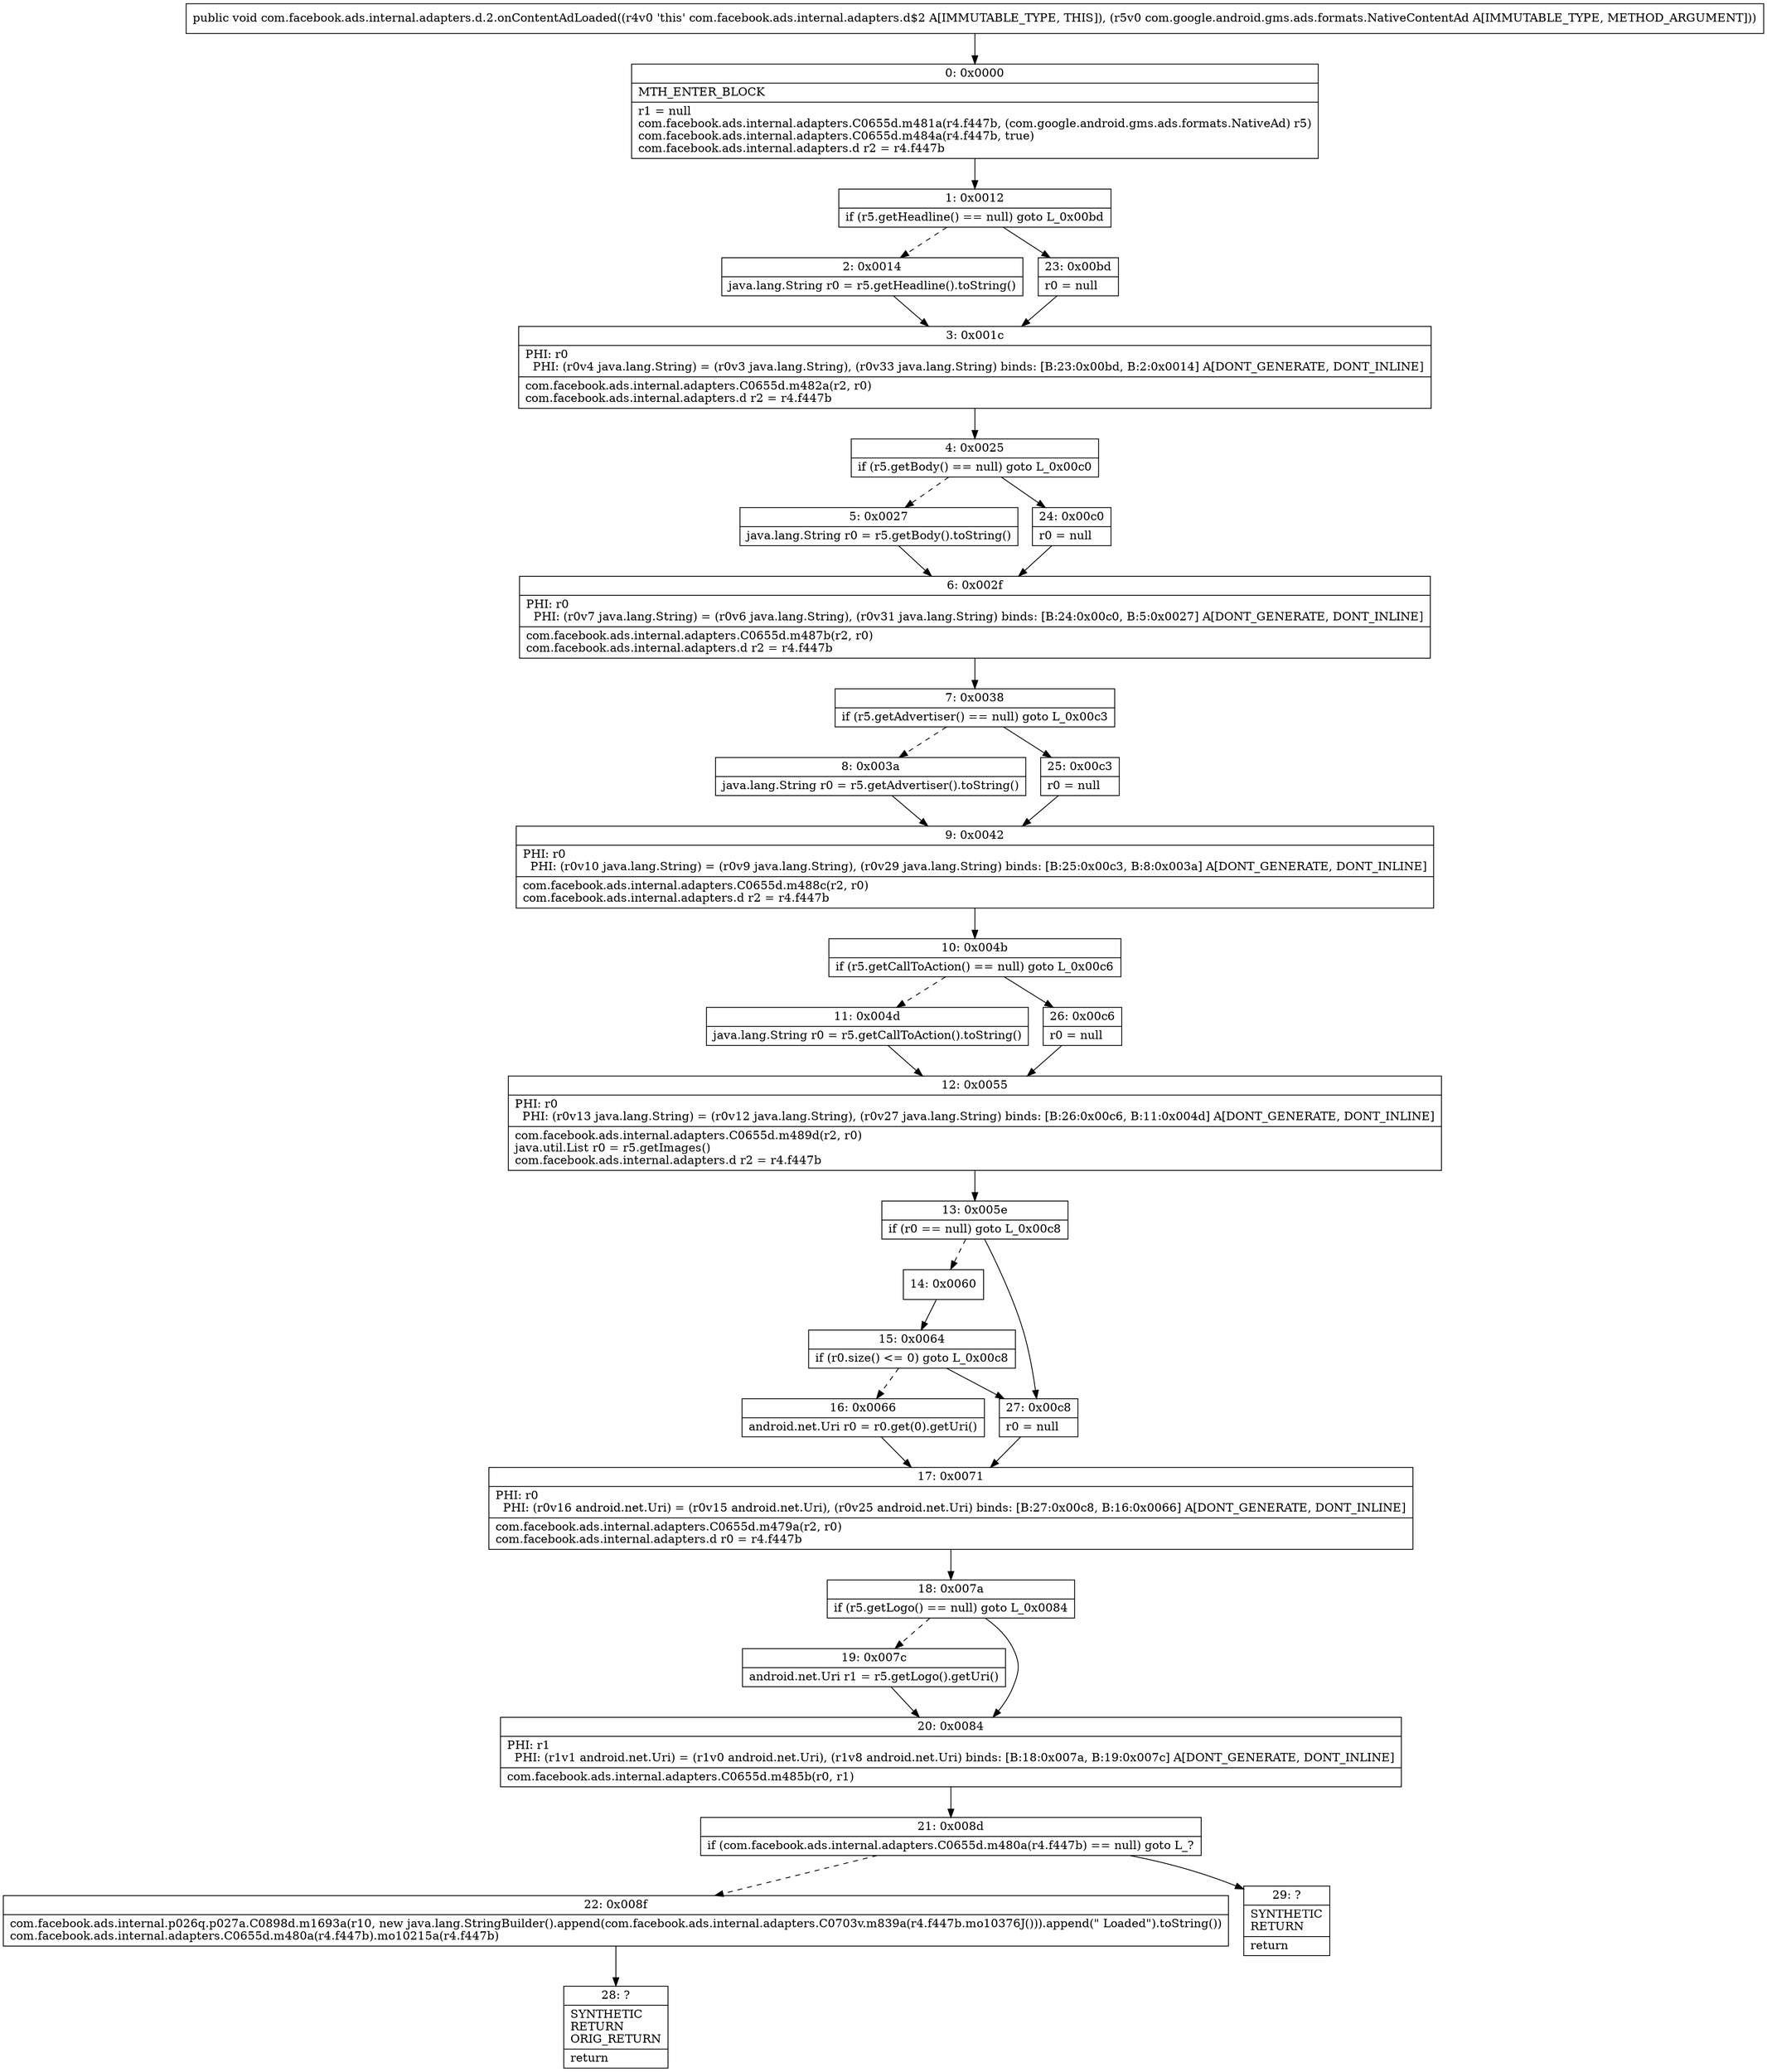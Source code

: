 digraph "CFG forcom.facebook.ads.internal.adapters.d.2.onContentAdLoaded(Lcom\/google\/android\/gms\/ads\/formats\/NativeContentAd;)V" {
Node_0 [shape=record,label="{0\:\ 0x0000|MTH_ENTER_BLOCK\l|r1 = null\lcom.facebook.ads.internal.adapters.C0655d.m481a(r4.f447b, (com.google.android.gms.ads.formats.NativeAd) r5)\lcom.facebook.ads.internal.adapters.C0655d.m484a(r4.f447b, true)\lcom.facebook.ads.internal.adapters.d r2 = r4.f447b\l}"];
Node_1 [shape=record,label="{1\:\ 0x0012|if (r5.getHeadline() == null) goto L_0x00bd\l}"];
Node_2 [shape=record,label="{2\:\ 0x0014|java.lang.String r0 = r5.getHeadline().toString()\l}"];
Node_3 [shape=record,label="{3\:\ 0x001c|PHI: r0 \l  PHI: (r0v4 java.lang.String) = (r0v3 java.lang.String), (r0v33 java.lang.String) binds: [B:23:0x00bd, B:2:0x0014] A[DONT_GENERATE, DONT_INLINE]\l|com.facebook.ads.internal.adapters.C0655d.m482a(r2, r0)\lcom.facebook.ads.internal.adapters.d r2 = r4.f447b\l}"];
Node_4 [shape=record,label="{4\:\ 0x0025|if (r5.getBody() == null) goto L_0x00c0\l}"];
Node_5 [shape=record,label="{5\:\ 0x0027|java.lang.String r0 = r5.getBody().toString()\l}"];
Node_6 [shape=record,label="{6\:\ 0x002f|PHI: r0 \l  PHI: (r0v7 java.lang.String) = (r0v6 java.lang.String), (r0v31 java.lang.String) binds: [B:24:0x00c0, B:5:0x0027] A[DONT_GENERATE, DONT_INLINE]\l|com.facebook.ads.internal.adapters.C0655d.m487b(r2, r0)\lcom.facebook.ads.internal.adapters.d r2 = r4.f447b\l}"];
Node_7 [shape=record,label="{7\:\ 0x0038|if (r5.getAdvertiser() == null) goto L_0x00c3\l}"];
Node_8 [shape=record,label="{8\:\ 0x003a|java.lang.String r0 = r5.getAdvertiser().toString()\l}"];
Node_9 [shape=record,label="{9\:\ 0x0042|PHI: r0 \l  PHI: (r0v10 java.lang.String) = (r0v9 java.lang.String), (r0v29 java.lang.String) binds: [B:25:0x00c3, B:8:0x003a] A[DONT_GENERATE, DONT_INLINE]\l|com.facebook.ads.internal.adapters.C0655d.m488c(r2, r0)\lcom.facebook.ads.internal.adapters.d r2 = r4.f447b\l}"];
Node_10 [shape=record,label="{10\:\ 0x004b|if (r5.getCallToAction() == null) goto L_0x00c6\l}"];
Node_11 [shape=record,label="{11\:\ 0x004d|java.lang.String r0 = r5.getCallToAction().toString()\l}"];
Node_12 [shape=record,label="{12\:\ 0x0055|PHI: r0 \l  PHI: (r0v13 java.lang.String) = (r0v12 java.lang.String), (r0v27 java.lang.String) binds: [B:26:0x00c6, B:11:0x004d] A[DONT_GENERATE, DONT_INLINE]\l|com.facebook.ads.internal.adapters.C0655d.m489d(r2, r0)\ljava.util.List r0 = r5.getImages()\lcom.facebook.ads.internal.adapters.d r2 = r4.f447b\l}"];
Node_13 [shape=record,label="{13\:\ 0x005e|if (r0 == null) goto L_0x00c8\l}"];
Node_14 [shape=record,label="{14\:\ 0x0060}"];
Node_15 [shape=record,label="{15\:\ 0x0064|if (r0.size() \<= 0) goto L_0x00c8\l}"];
Node_16 [shape=record,label="{16\:\ 0x0066|android.net.Uri r0 = r0.get(0).getUri()\l}"];
Node_17 [shape=record,label="{17\:\ 0x0071|PHI: r0 \l  PHI: (r0v16 android.net.Uri) = (r0v15 android.net.Uri), (r0v25 android.net.Uri) binds: [B:27:0x00c8, B:16:0x0066] A[DONT_GENERATE, DONT_INLINE]\l|com.facebook.ads.internal.adapters.C0655d.m479a(r2, r0)\lcom.facebook.ads.internal.adapters.d r0 = r4.f447b\l}"];
Node_18 [shape=record,label="{18\:\ 0x007a|if (r5.getLogo() == null) goto L_0x0084\l}"];
Node_19 [shape=record,label="{19\:\ 0x007c|android.net.Uri r1 = r5.getLogo().getUri()\l}"];
Node_20 [shape=record,label="{20\:\ 0x0084|PHI: r1 \l  PHI: (r1v1 android.net.Uri) = (r1v0 android.net.Uri), (r1v8 android.net.Uri) binds: [B:18:0x007a, B:19:0x007c] A[DONT_GENERATE, DONT_INLINE]\l|com.facebook.ads.internal.adapters.C0655d.m485b(r0, r1)\l}"];
Node_21 [shape=record,label="{21\:\ 0x008d|if (com.facebook.ads.internal.adapters.C0655d.m480a(r4.f447b) == null) goto L_?\l}"];
Node_22 [shape=record,label="{22\:\ 0x008f|com.facebook.ads.internal.p026q.p027a.C0898d.m1693a(r10, new java.lang.StringBuilder().append(com.facebook.ads.internal.adapters.C0703v.m839a(r4.f447b.mo10376J())).append(\" Loaded\").toString())\lcom.facebook.ads.internal.adapters.C0655d.m480a(r4.f447b).mo10215a(r4.f447b)\l}"];
Node_23 [shape=record,label="{23\:\ 0x00bd|r0 = null\l}"];
Node_24 [shape=record,label="{24\:\ 0x00c0|r0 = null\l}"];
Node_25 [shape=record,label="{25\:\ 0x00c3|r0 = null\l}"];
Node_26 [shape=record,label="{26\:\ 0x00c6|r0 = null\l}"];
Node_27 [shape=record,label="{27\:\ 0x00c8|r0 = null\l}"];
Node_28 [shape=record,label="{28\:\ ?|SYNTHETIC\lRETURN\lORIG_RETURN\l|return\l}"];
Node_29 [shape=record,label="{29\:\ ?|SYNTHETIC\lRETURN\l|return\l}"];
MethodNode[shape=record,label="{public void com.facebook.ads.internal.adapters.d.2.onContentAdLoaded((r4v0 'this' com.facebook.ads.internal.adapters.d$2 A[IMMUTABLE_TYPE, THIS]), (r5v0 com.google.android.gms.ads.formats.NativeContentAd A[IMMUTABLE_TYPE, METHOD_ARGUMENT])) }"];
MethodNode -> Node_0;
Node_0 -> Node_1;
Node_1 -> Node_2[style=dashed];
Node_1 -> Node_23;
Node_2 -> Node_3;
Node_3 -> Node_4;
Node_4 -> Node_5[style=dashed];
Node_4 -> Node_24;
Node_5 -> Node_6;
Node_6 -> Node_7;
Node_7 -> Node_8[style=dashed];
Node_7 -> Node_25;
Node_8 -> Node_9;
Node_9 -> Node_10;
Node_10 -> Node_11[style=dashed];
Node_10 -> Node_26;
Node_11 -> Node_12;
Node_12 -> Node_13;
Node_13 -> Node_14[style=dashed];
Node_13 -> Node_27;
Node_14 -> Node_15;
Node_15 -> Node_16[style=dashed];
Node_15 -> Node_27;
Node_16 -> Node_17;
Node_17 -> Node_18;
Node_18 -> Node_19[style=dashed];
Node_18 -> Node_20;
Node_19 -> Node_20;
Node_20 -> Node_21;
Node_21 -> Node_22[style=dashed];
Node_21 -> Node_29;
Node_22 -> Node_28;
Node_23 -> Node_3;
Node_24 -> Node_6;
Node_25 -> Node_9;
Node_26 -> Node_12;
Node_27 -> Node_17;
}

